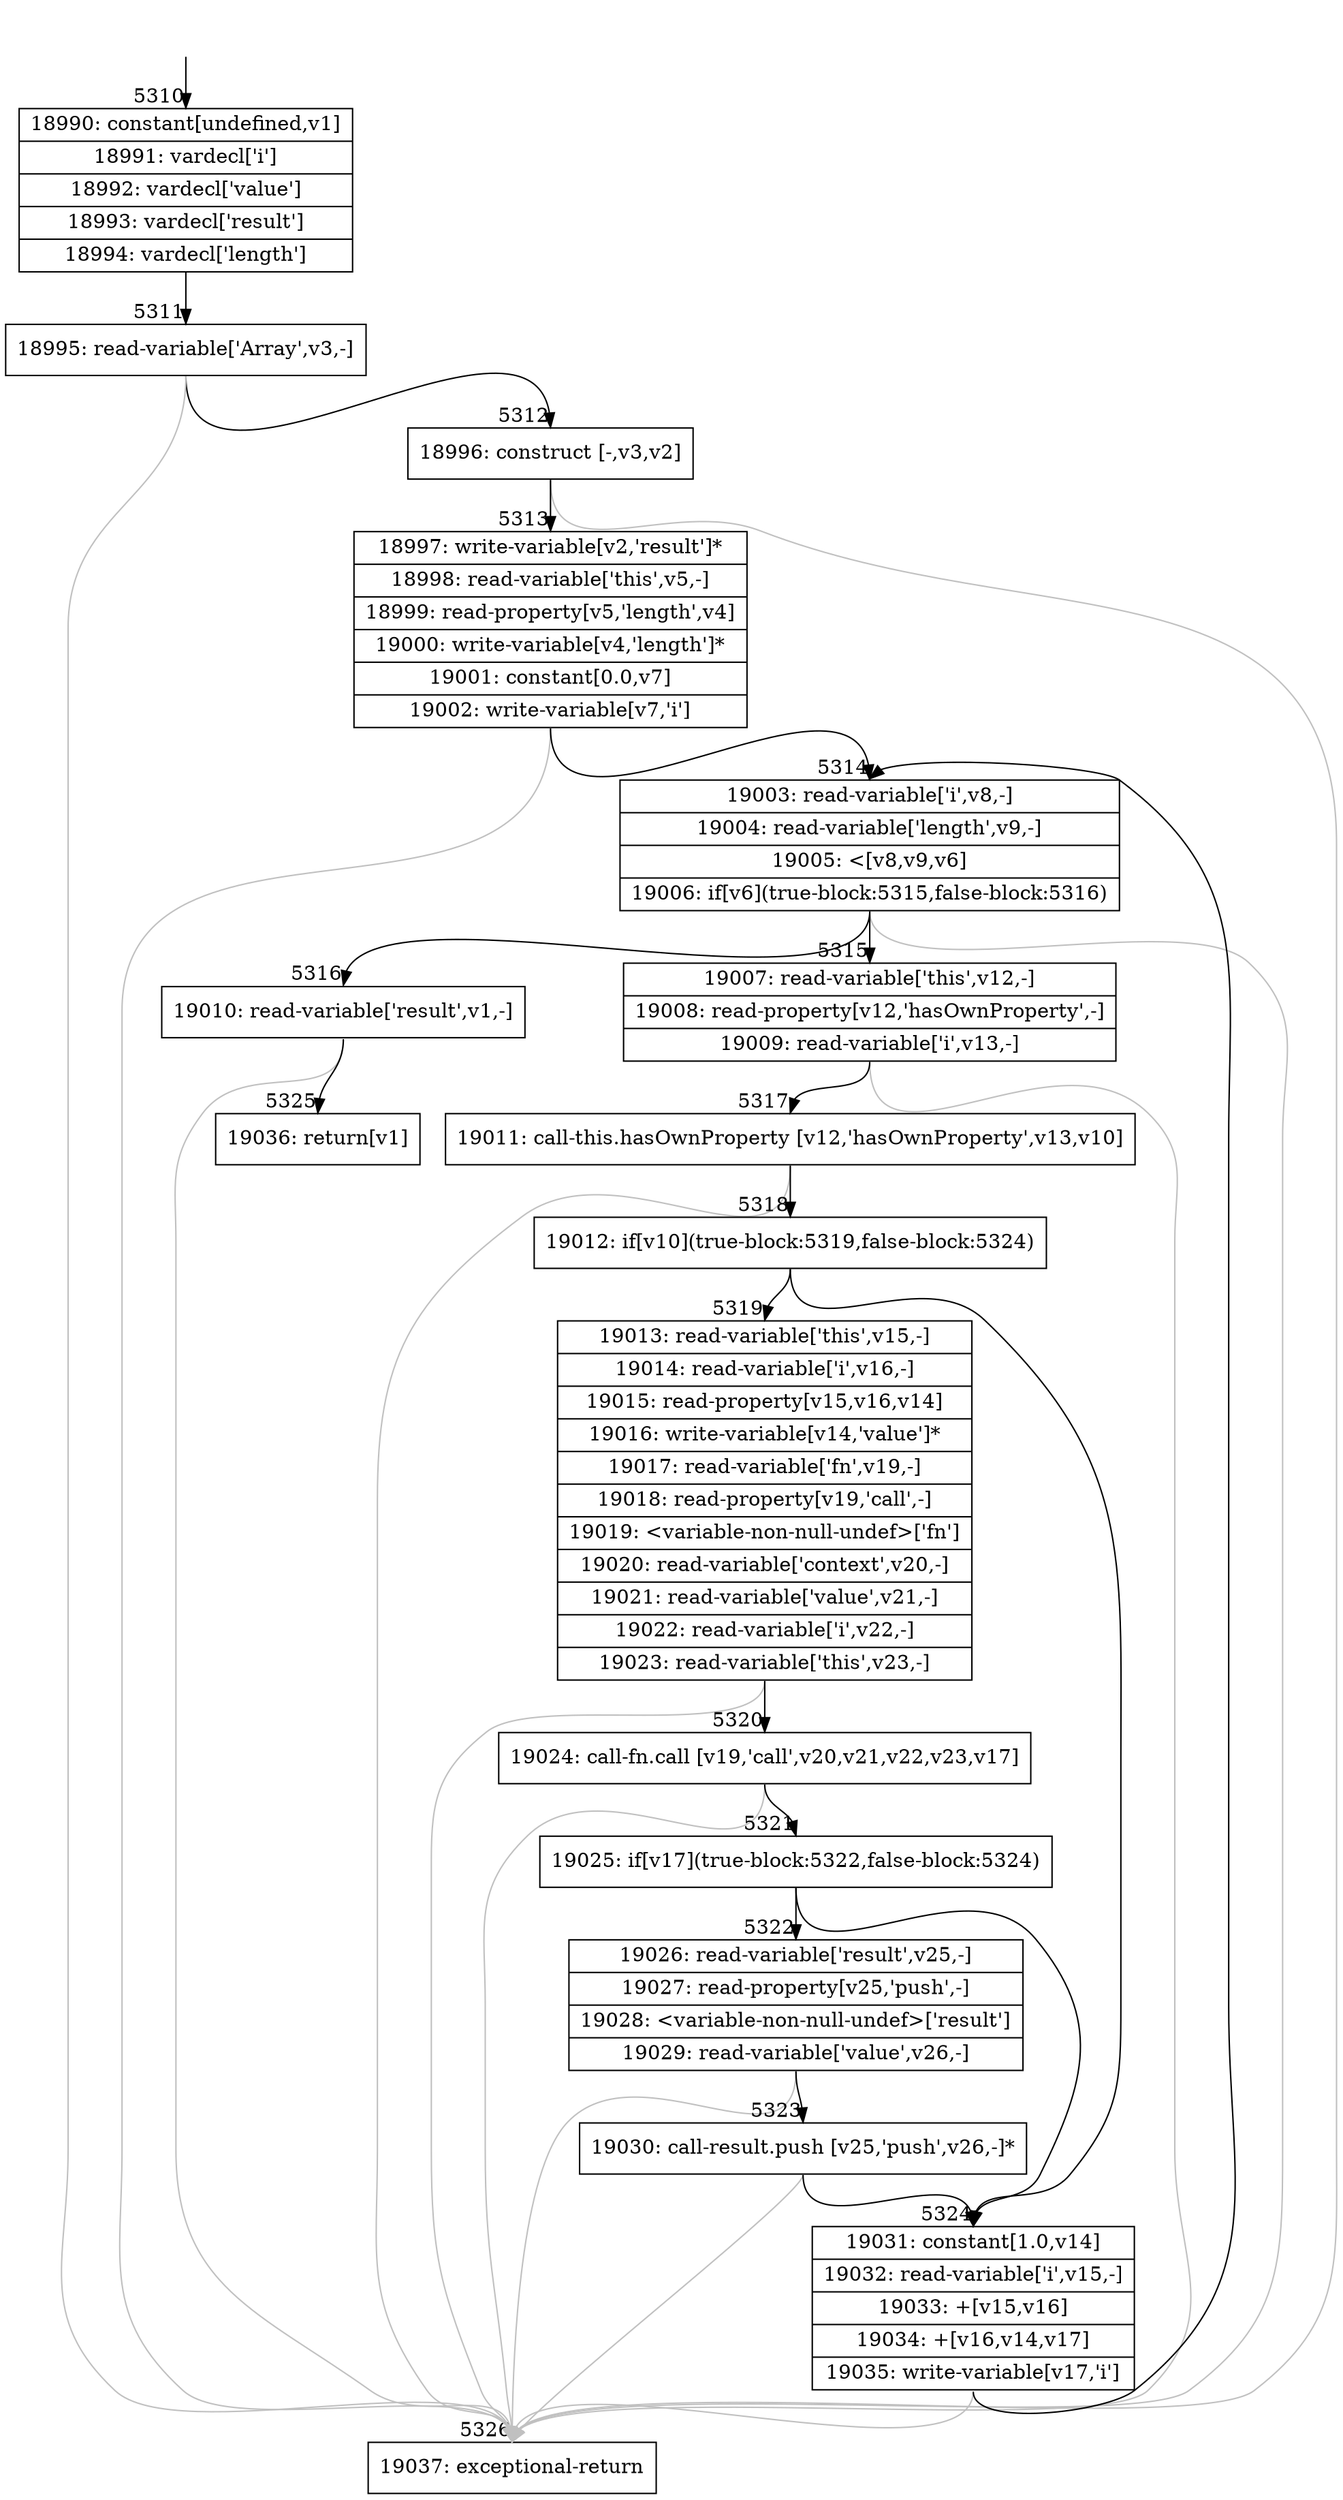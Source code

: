 digraph {
rankdir="TD"
BB_entry424[shape=none,label=""];
BB_entry424 -> BB5310 [tailport=s, headport=n, headlabel="    5310"]
BB5310 [shape=record label="{18990: constant[undefined,v1]|18991: vardecl['i']|18992: vardecl['value']|18993: vardecl['result']|18994: vardecl['length']}" ] 
BB5310 -> BB5311 [tailport=s, headport=n, headlabel="      5311"]
BB5311 [shape=record label="{18995: read-variable['Array',v3,-]}" ] 
BB5311 -> BB5312 [tailport=s, headport=n, headlabel="      5312"]
BB5311 -> BB5326 [tailport=s, headport=n, color=gray, headlabel="      5326"]
BB5312 [shape=record label="{18996: construct [-,v3,v2]}" ] 
BB5312 -> BB5313 [tailport=s, headport=n, headlabel="      5313"]
BB5312 -> BB5326 [tailport=s, headport=n, color=gray]
BB5313 [shape=record label="{18997: write-variable[v2,'result']*|18998: read-variable['this',v5,-]|18999: read-property[v5,'length',v4]|19000: write-variable[v4,'length']*|19001: constant[0.0,v7]|19002: write-variable[v7,'i']}" ] 
BB5313 -> BB5314 [tailport=s, headport=n, headlabel="      5314"]
BB5313 -> BB5326 [tailport=s, headport=n, color=gray]
BB5314 [shape=record label="{19003: read-variable['i',v8,-]|19004: read-variable['length',v9,-]|19005: \<[v8,v9,v6]|19006: if[v6](true-block:5315,false-block:5316)}" ] 
BB5314 -> BB5315 [tailport=s, headport=n, headlabel="      5315"]
BB5314 -> BB5316 [tailport=s, headport=n, headlabel="      5316"]
BB5314 -> BB5326 [tailport=s, headport=n, color=gray]
BB5315 [shape=record label="{19007: read-variable['this',v12,-]|19008: read-property[v12,'hasOwnProperty',-]|19009: read-variable['i',v13,-]}" ] 
BB5315 -> BB5317 [tailport=s, headport=n, headlabel="      5317"]
BB5315 -> BB5326 [tailport=s, headport=n, color=gray]
BB5316 [shape=record label="{19010: read-variable['result',v1,-]}" ] 
BB5316 -> BB5325 [tailport=s, headport=n, headlabel="      5325"]
BB5316 -> BB5326 [tailport=s, headport=n, color=gray]
BB5317 [shape=record label="{19011: call-this.hasOwnProperty [v12,'hasOwnProperty',v13,v10]}" ] 
BB5317 -> BB5318 [tailport=s, headport=n, headlabel="      5318"]
BB5317 -> BB5326 [tailport=s, headport=n, color=gray]
BB5318 [shape=record label="{19012: if[v10](true-block:5319,false-block:5324)}" ] 
BB5318 -> BB5319 [tailport=s, headport=n, headlabel="      5319"]
BB5318 -> BB5324 [tailport=s, headport=n, headlabel="      5324"]
BB5319 [shape=record label="{19013: read-variable['this',v15,-]|19014: read-variable['i',v16,-]|19015: read-property[v15,v16,v14]|19016: write-variable[v14,'value']*|19017: read-variable['fn',v19,-]|19018: read-property[v19,'call',-]|19019: \<variable-non-null-undef\>['fn']|19020: read-variable['context',v20,-]|19021: read-variable['value',v21,-]|19022: read-variable['i',v22,-]|19023: read-variable['this',v23,-]}" ] 
BB5319 -> BB5320 [tailport=s, headport=n, headlabel="      5320"]
BB5319 -> BB5326 [tailport=s, headport=n, color=gray]
BB5320 [shape=record label="{19024: call-fn.call [v19,'call',v20,v21,v22,v23,v17]}" ] 
BB5320 -> BB5321 [tailport=s, headport=n, headlabel="      5321"]
BB5320 -> BB5326 [tailport=s, headport=n, color=gray]
BB5321 [shape=record label="{19025: if[v17](true-block:5322,false-block:5324)}" ] 
BB5321 -> BB5322 [tailport=s, headport=n, headlabel="      5322"]
BB5321 -> BB5324 [tailport=s, headport=n]
BB5322 [shape=record label="{19026: read-variable['result',v25,-]|19027: read-property[v25,'push',-]|19028: \<variable-non-null-undef\>['result']|19029: read-variable['value',v26,-]}" ] 
BB5322 -> BB5323 [tailport=s, headport=n, headlabel="      5323"]
BB5322 -> BB5326 [tailport=s, headport=n, color=gray]
BB5323 [shape=record label="{19030: call-result.push [v25,'push',v26,-]*}" ] 
BB5323 -> BB5324 [tailport=s, headport=n]
BB5323 -> BB5326 [tailport=s, headport=n, color=gray]
BB5324 [shape=record label="{19031: constant[1.0,v14]|19032: read-variable['i',v15,-]|19033: +[v15,v16]|19034: +[v16,v14,v17]|19035: write-variable[v17,'i']}" ] 
BB5324 -> BB5314 [tailport=s, headport=n]
BB5324 -> BB5326 [tailport=s, headport=n, color=gray]
BB5325 [shape=record label="{19036: return[v1]}" ] 
BB5326 [shape=record label="{19037: exceptional-return}" ] 
//#$~ 9611
}

